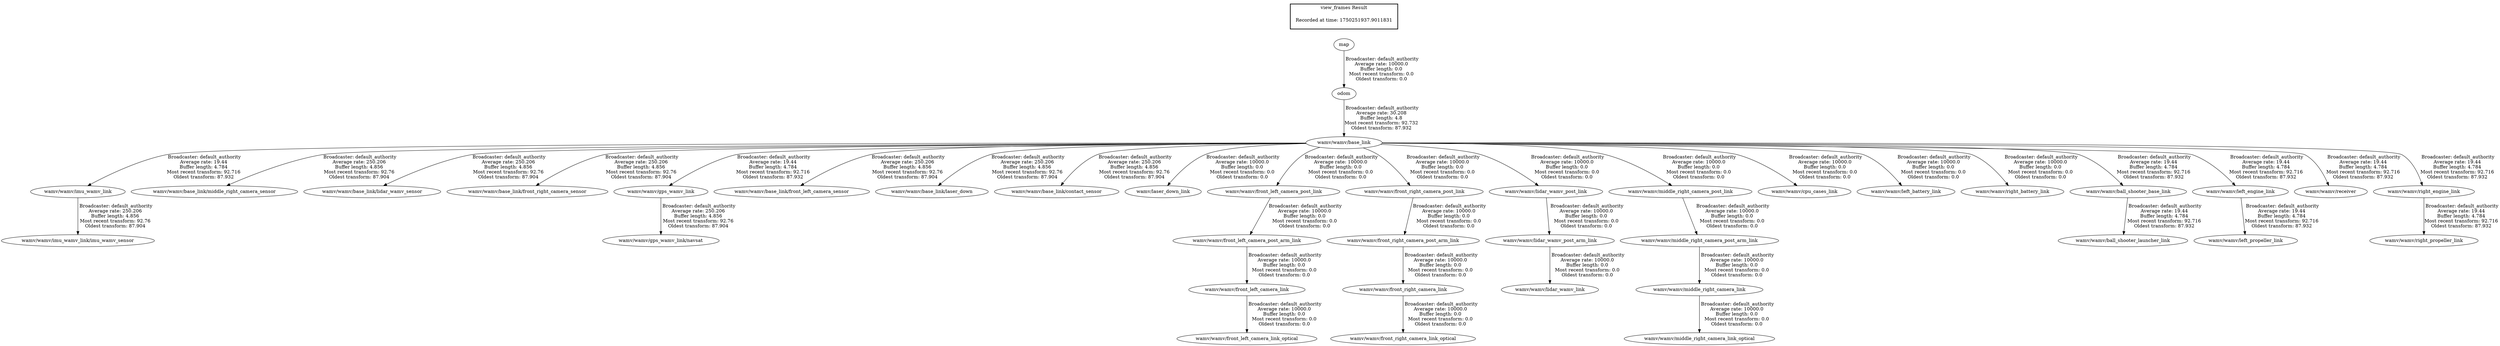 digraph G {
"wamv/wamv/imu_wamv_link" -> "wamv/wamv/imu_wamv_link/imu_wamv_sensor"[label=" Broadcaster: default_authority\nAverage rate: 250.206\nBuffer length: 4.856\nMost recent transform: 92.76\nOldest transform: 87.904\n"];
"wamv/wamv/base_link" -> "wamv/wamv/imu_wamv_link"[label=" Broadcaster: default_authority\nAverage rate: 19.44\nBuffer length: 4.784\nMost recent transform: 92.716\nOldest transform: 87.932\n"];
"wamv/wamv/base_link" -> "wamv/wamv/base_link/middle_right_camera_sensor"[label=" Broadcaster: default_authority\nAverage rate: 250.206\nBuffer length: 4.856\nMost recent transform: 92.76\nOldest transform: 87.904\n"];
"odom" -> "wamv/wamv/base_link"[label=" Broadcaster: default_authority\nAverage rate: 30.208\nBuffer length: 4.8\nMost recent transform: 92.732\nOldest transform: 87.932\n"];
"wamv/wamv/base_link" -> "wamv/wamv/base_link/lidar_wamv_sensor"[label=" Broadcaster: default_authority\nAverage rate: 250.206\nBuffer length: 4.856\nMost recent transform: 92.76\nOldest transform: 87.904\n"];
"wamv/wamv/base_link" -> "wamv/wamv/base_link/front_right_camera_sensor"[label=" Broadcaster: default_authority\nAverage rate: 250.206\nBuffer length: 4.856\nMost recent transform: 92.76\nOldest transform: 87.904\n"];
"wamv/wamv/gps_wamv_link" -> "wamv/wamv/gps_wamv_link/navsat"[label=" Broadcaster: default_authority\nAverage rate: 250.206\nBuffer length: 4.856\nMost recent transform: 92.76\nOldest transform: 87.904\n"];
"wamv/wamv/base_link" -> "wamv/wamv/gps_wamv_link"[label=" Broadcaster: default_authority\nAverage rate: 19.44\nBuffer length: 4.784\nMost recent transform: 92.716\nOldest transform: 87.932\n"];
"wamv/wamv/base_link" -> "wamv/wamv/base_link/front_left_camera_sensor"[label=" Broadcaster: default_authority\nAverage rate: 250.206\nBuffer length: 4.856\nMost recent transform: 92.76\nOldest transform: 87.904\n"];
"wamv/wamv/base_link" -> "wamv/wamv/base_link/laser_down"[label=" Broadcaster: default_authority\nAverage rate: 250.206\nBuffer length: 4.856\nMost recent transform: 92.76\nOldest transform: 87.904\n"];
"wamv/wamv/base_link" -> "wamv/wamv/base_link/contact_sensor"[label=" Broadcaster: default_authority\nAverage rate: 250.206\nBuffer length: 4.856\nMost recent transform: 92.76\nOldest transform: 87.904\n"];
"map" -> "odom"[label=" Broadcaster: default_authority\nAverage rate: 10000.0\nBuffer length: 0.0\nMost recent transform: 0.0\nOldest transform: 0.0\n"];
"wamv/wamv/base_link" -> "wamv/laser_down_link"[label=" Broadcaster: default_authority\nAverage rate: 10000.0\nBuffer length: 0.0\nMost recent transform: 0.0\nOldest transform: 0.0\n"];
"wamv/wamv/base_link" -> "wamv/wamv/front_left_camera_post_link"[label=" Broadcaster: default_authority\nAverage rate: 10000.0\nBuffer length: 0.0\nMost recent transform: 0.0\nOldest transform: 0.0\n"];
"wamv/wamv/base_link" -> "wamv/wamv/front_right_camera_post_link"[label=" Broadcaster: default_authority\nAverage rate: 10000.0\nBuffer length: 0.0\nMost recent transform: 0.0\nOldest transform: 0.0\n"];
"wamv/wamv/base_link" -> "wamv/wamv/lidar_wamv_post_link"[label=" Broadcaster: default_authority\nAverage rate: 10000.0\nBuffer length: 0.0\nMost recent transform: 0.0\nOldest transform: 0.0\n"];
"wamv/wamv/base_link" -> "wamv/wamv/middle_right_camera_post_link"[label=" Broadcaster: default_authority\nAverage rate: 10000.0\nBuffer length: 0.0\nMost recent transform: 0.0\nOldest transform: 0.0\n"];
"wamv/wamv/base_link" -> "wamv/wamv/cpu_cases_link"[label=" Broadcaster: default_authority\nAverage rate: 10000.0\nBuffer length: 0.0\nMost recent transform: 0.0\nOldest transform: 0.0\n"];
"wamv/wamv/front_left_camera_post_arm_link" -> "wamv/wamv/front_left_camera_link"[label=" Broadcaster: default_authority\nAverage rate: 10000.0\nBuffer length: 0.0\nMost recent transform: 0.0\nOldest transform: 0.0\n"];
"wamv/wamv/front_left_camera_post_link" -> "wamv/wamv/front_left_camera_post_arm_link"[label=" Broadcaster: default_authority\nAverage rate: 10000.0\nBuffer length: 0.0\nMost recent transform: 0.0\nOldest transform: 0.0\n"];
"wamv/wamv/front_left_camera_link" -> "wamv/wamv/front_left_camera_link_optical"[label=" Broadcaster: default_authority\nAverage rate: 10000.0\nBuffer length: 0.0\nMost recent transform: 0.0\nOldest transform: 0.0\n"];
"wamv/wamv/front_right_camera_post_arm_link" -> "wamv/wamv/front_right_camera_link"[label=" Broadcaster: default_authority\nAverage rate: 10000.0\nBuffer length: 0.0\nMost recent transform: 0.0\nOldest transform: 0.0\n"];
"wamv/wamv/front_right_camera_post_link" -> "wamv/wamv/front_right_camera_post_arm_link"[label=" Broadcaster: default_authority\nAverage rate: 10000.0\nBuffer length: 0.0\nMost recent transform: 0.0\nOldest transform: 0.0\n"];
"wamv/wamv/front_right_camera_link" -> "wamv/wamv/front_right_camera_link_optical"[label=" Broadcaster: default_authority\nAverage rate: 10000.0\nBuffer length: 0.0\nMost recent transform: 0.0\nOldest transform: 0.0\n"];
"wamv/wamv/base_link" -> "wamv/wamv/left_battery_link"[label=" Broadcaster: default_authority\nAverage rate: 10000.0\nBuffer length: 0.0\nMost recent transform: 0.0\nOldest transform: 0.0\n"];
"wamv/wamv/lidar_wamv_post_arm_link" -> "wamv/wamv/lidar_wamv_link"[label=" Broadcaster: default_authority\nAverage rate: 10000.0\nBuffer length: 0.0\nMost recent transform: 0.0\nOldest transform: 0.0\n"];
"wamv/wamv/lidar_wamv_post_link" -> "wamv/wamv/lidar_wamv_post_arm_link"[label=" Broadcaster: default_authority\nAverage rate: 10000.0\nBuffer length: 0.0\nMost recent transform: 0.0\nOldest transform: 0.0\n"];
"wamv/wamv/middle_right_camera_post_arm_link" -> "wamv/wamv/middle_right_camera_link"[label=" Broadcaster: default_authority\nAverage rate: 10000.0\nBuffer length: 0.0\nMost recent transform: 0.0\nOldest transform: 0.0\n"];
"wamv/wamv/middle_right_camera_post_link" -> "wamv/wamv/middle_right_camera_post_arm_link"[label=" Broadcaster: default_authority\nAverage rate: 10000.0\nBuffer length: 0.0\nMost recent transform: 0.0\nOldest transform: 0.0\n"];
"wamv/wamv/middle_right_camera_link" -> "wamv/wamv/middle_right_camera_link_optical"[label=" Broadcaster: default_authority\nAverage rate: 10000.0\nBuffer length: 0.0\nMost recent transform: 0.0\nOldest transform: 0.0\n"];
"wamv/wamv/base_link" -> "wamv/wamv/right_battery_link"[label=" Broadcaster: default_authority\nAverage rate: 10000.0\nBuffer length: 0.0\nMost recent transform: 0.0\nOldest transform: 0.0\n"];
"wamv/wamv/base_link" -> "wamv/wamv/ball_shooter_base_link"[label=" Broadcaster: default_authority\nAverage rate: 19.44\nBuffer length: 4.784\nMost recent transform: 92.716\nOldest transform: 87.932\n"];
"wamv/wamv/ball_shooter_base_link" -> "wamv/wamv/ball_shooter_launcher_link"[label=" Broadcaster: default_authority\nAverage rate: 19.44\nBuffer length: 4.784\nMost recent transform: 92.716\nOldest transform: 87.932\n"];
"wamv/wamv/base_link" -> "wamv/wamv/left_engine_link"[label=" Broadcaster: default_authority\nAverage rate: 19.44\nBuffer length: 4.784\nMost recent transform: 92.716\nOldest transform: 87.932\n"];
"wamv/wamv/left_engine_link" -> "wamv/wamv/left_propeller_link"[label=" Broadcaster: default_authority\nAverage rate: 19.44\nBuffer length: 4.784\nMost recent transform: 92.716\nOldest transform: 87.932\n"];
"wamv/wamv/base_link" -> "wamv/wamv/receiver"[label=" Broadcaster: default_authority\nAverage rate: 19.44\nBuffer length: 4.784\nMost recent transform: 92.716\nOldest transform: 87.932\n"];
"wamv/wamv/base_link" -> "wamv/wamv/right_engine_link"[label=" Broadcaster: default_authority\nAverage rate: 19.44\nBuffer length: 4.784\nMost recent transform: 92.716\nOldest transform: 87.932\n"];
"wamv/wamv/right_engine_link" -> "wamv/wamv/right_propeller_link"[label=" Broadcaster: default_authority\nAverage rate: 19.44\nBuffer length: 4.784\nMost recent transform: 92.716\nOldest transform: 87.932\n"];
edge [style=invis];
 subgraph cluster_legend { style=bold; color=black; label ="view_frames Result";
"Recorded at time: 1750251937.9011831"[ shape=plaintext ] ;
}->"map";
}